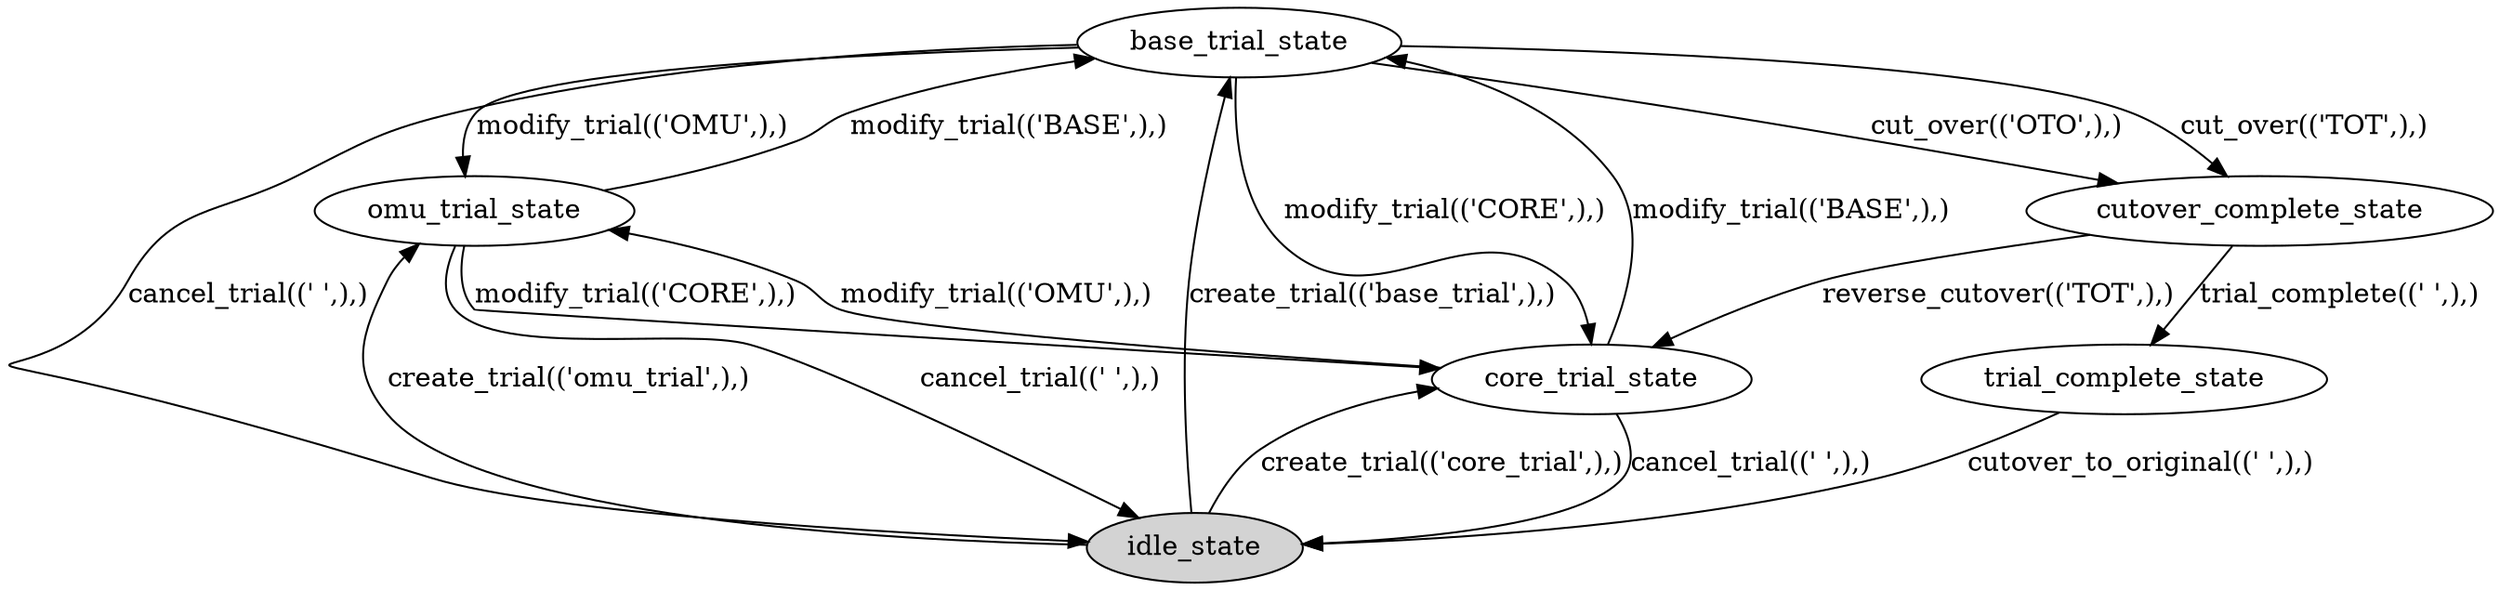 digraph trial_state_machine {

  // Nodes
  base_trial_state [ style=filled, shape=ellipse, peripheries=1, fillcolor=white ]
  omu_trial_state [ style=filled, shape=ellipse, peripheries=1, fillcolor=white ]
  idle_state [ style=filled, shape=ellipse, peripheries=1, fillcolor=lightgray ]
  core_trial_state [ style=filled, shape=ellipse, peripheries=1, fillcolor=white ]
  trial_complete_state [ style=filled, shape=ellipse, peripheries=1, fillcolor=white ]
  cutover_complete_state [ style=filled, shape=ellipse, peripheries=1, fillcolor=white ]

  // Transitions
  idle_state -> omu_trial_state [ label="create_trial(('omu_trial',),)", tooltip="create_trial(('omu_trial',),)" ]
  idle_state -> core_trial_state [ label="create_trial(('core_trial',),)", tooltip="create_trial(('core_trial',),)" ]
  idle_state -> base_trial_state [ label="create_trial(('base_trial',),)", tooltip="create_trial(('base_trial',),)" ]
  omu_trial_state -> core_trial_state [ label="modify_trial(('CORE',),)", tooltip="modify_trial(('CORE',),)" ]
  omu_trial_state -> base_trial_state [ label="modify_trial(('BASE',),)", tooltip="modify_trial(('BASE',),)" ]
  omu_trial_state -> idle_state [ label="cancel_trial((' ',),)", tooltip="cancel_trial((' ',),)" ]
  core_trial_state -> omu_trial_state [ label="modify_trial(('OMU',),)", tooltip="modify_trial(('OMU',),)" ]
  core_trial_state -> base_trial_state [ label="modify_trial(('BASE',),)", tooltip="modify_trial(('BASE',),)" ]
  core_trial_state -> idle_state [ label="cancel_trial((' ',),)", tooltip="cancel_trial((' ',),)" ]
  base_trial_state -> omu_trial_state [ label="modify_trial(('OMU',),)", tooltip="modify_trial(('OMU',),)" ]
  base_trial_state -> core_trial_state [ label="modify_trial(('CORE',),)", tooltip="modify_trial(('CORE',),)" ]
  base_trial_state -> idle_state [ label="cancel_trial((' ',),)", tooltip="cancel_trial((' ',),)" ]
  base_trial_state -> cutover_complete_state [ label="cut_over(('OTO',),)", tooltip="cut_over(('OTO',),)" ]
  base_trial_state -> cutover_complete_state [ label="cut_over(('TOT',),)", tooltip="cut_over(('TOT',),)" ]
  cutover_complete_state -> trial_complete_state [ label="trial_complete((' ',),)", tooltip="trial_complete((' ',),)" ]
  cutover_complete_state -> core_trial_state [ label="reverse_cutover(('TOT',),)", tooltip="reverse_cutover(('TOT',),)" ]
  trial_complete_state -> idle_state [ label="cutover_to_original((' ',),)", tooltip="cutover_to_original((' ',),)" ]
}
